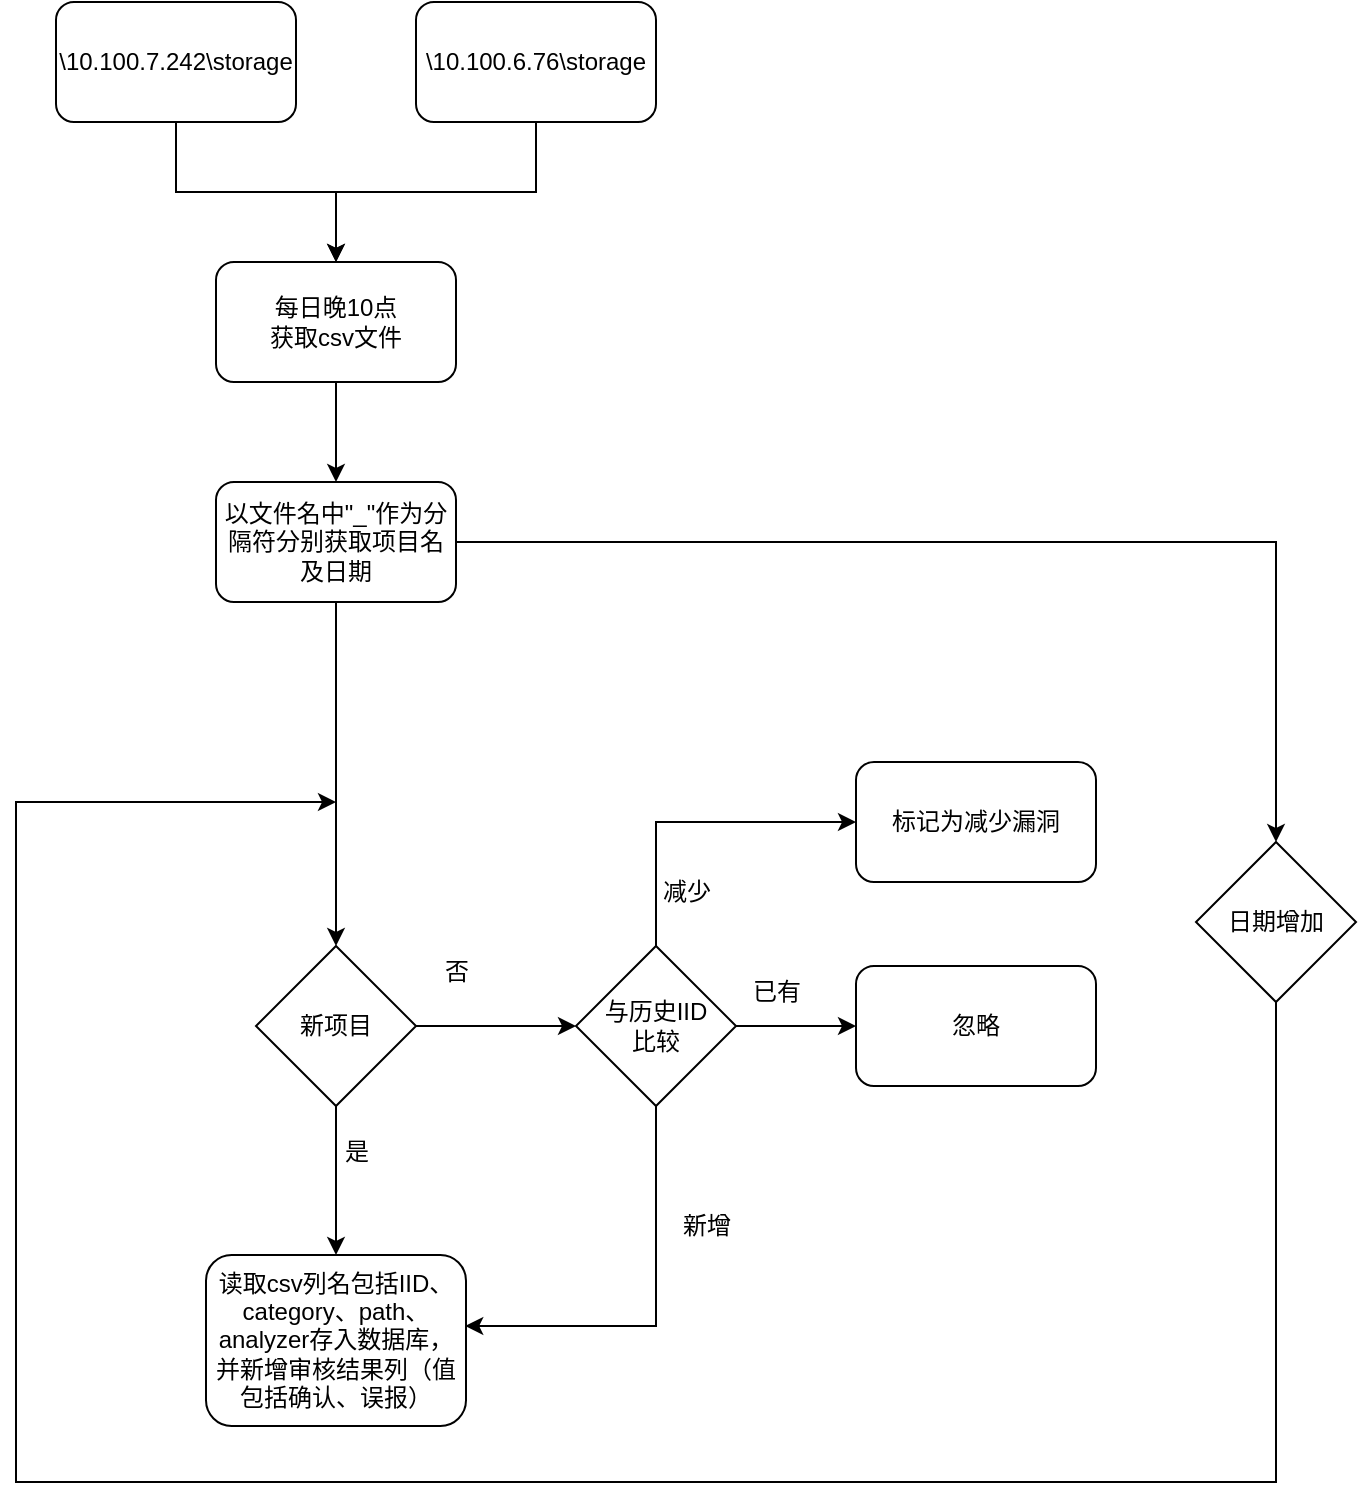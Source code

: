 <mxfile version="24.0.5" type="github">
  <diagram name="第 1 页" id="HTj6zAclL5rWXVOb5opd">
    <mxGraphModel dx="1562" dy="818" grid="1" gridSize="10" guides="1" tooltips="1" connect="1" arrows="1" fold="1" page="1" pageScale="1" pageWidth="827" pageHeight="1169" math="0" shadow="0">
      <root>
        <mxCell id="0" />
        <mxCell id="1" parent="0" />
        <mxCell id="NqOp-JE2sCSPgDlB_6xQ-30" style="edgeStyle=orthogonalEdgeStyle;rounded=0;orthogonalLoop=1;jettySize=auto;html=1;entryX=0.5;entryY=0;entryDx=0;entryDy=0;" edge="1" parent="1" source="NqOp-JE2sCSPgDlB_6xQ-1" target="NqOp-JE2sCSPgDlB_6xQ-3">
          <mxGeometry relative="1" as="geometry" />
        </mxCell>
        <mxCell id="NqOp-JE2sCSPgDlB_6xQ-1" value="\\10.100.7.242\storage" style="rounded=1;whiteSpace=wrap;html=1;" vertex="1" parent="1">
          <mxGeometry x="140" y="20" width="120" height="60" as="geometry" />
        </mxCell>
        <mxCell id="NqOp-JE2sCSPgDlB_6xQ-29" style="edgeStyle=orthogonalEdgeStyle;rounded=0;orthogonalLoop=1;jettySize=auto;html=1;" edge="1" parent="1" source="NqOp-JE2sCSPgDlB_6xQ-2" target="NqOp-JE2sCSPgDlB_6xQ-3">
          <mxGeometry relative="1" as="geometry" />
        </mxCell>
        <mxCell id="NqOp-JE2sCSPgDlB_6xQ-2" value="\\10.100.6.76\storage" style="rounded=1;whiteSpace=wrap;html=1;" vertex="1" parent="1">
          <mxGeometry x="320" y="20" width="120" height="60" as="geometry" />
        </mxCell>
        <mxCell id="NqOp-JE2sCSPgDlB_6xQ-32" value="" style="edgeStyle=orthogonalEdgeStyle;rounded=0;orthogonalLoop=1;jettySize=auto;html=1;" edge="1" parent="1" source="NqOp-JE2sCSPgDlB_6xQ-3" target="NqOp-JE2sCSPgDlB_6xQ-31">
          <mxGeometry relative="1" as="geometry" />
        </mxCell>
        <mxCell id="NqOp-JE2sCSPgDlB_6xQ-3" value="每日晚10点&lt;div&gt;获取csv文件&lt;/div&gt;" style="rounded=1;whiteSpace=wrap;html=1;" vertex="1" parent="1">
          <mxGeometry x="220" y="150" width="120" height="60" as="geometry" />
        </mxCell>
        <mxCell id="NqOp-JE2sCSPgDlB_6xQ-10" value="" style="edgeStyle=orthogonalEdgeStyle;rounded=0;orthogonalLoop=1;jettySize=auto;html=1;" edge="1" parent="1" source="NqOp-JE2sCSPgDlB_6xQ-5" target="NqOp-JE2sCSPgDlB_6xQ-6">
          <mxGeometry relative="1" as="geometry" />
        </mxCell>
        <mxCell id="NqOp-JE2sCSPgDlB_6xQ-14" value="" style="edgeStyle=orthogonalEdgeStyle;rounded=0;orthogonalLoop=1;jettySize=auto;html=1;" edge="1" parent="1" source="NqOp-JE2sCSPgDlB_6xQ-5" target="NqOp-JE2sCSPgDlB_6xQ-13">
          <mxGeometry relative="1" as="geometry" />
        </mxCell>
        <mxCell id="NqOp-JE2sCSPgDlB_6xQ-5" value="新项目" style="rhombus;whiteSpace=wrap;html=1;" vertex="1" parent="1">
          <mxGeometry x="240" y="492" width="80" height="80" as="geometry" />
        </mxCell>
        <mxCell id="NqOp-JE2sCSPgDlB_6xQ-6" value="读取csv列名包括IID、category、path、analyzer存入数据库，并新增审核结果列（值包括确认、误报）" style="rounded=1;whiteSpace=wrap;html=1;" vertex="1" parent="1">
          <mxGeometry x="215" y="646.5" width="130" height="85.5" as="geometry" />
        </mxCell>
        <mxCell id="NqOp-JE2sCSPgDlB_6xQ-11" value="是" style="text;html=1;align=center;verticalAlign=middle;resizable=0;points=[];autosize=1;strokeColor=none;fillColor=none;" vertex="1" parent="1">
          <mxGeometry x="270" y="580" width="40" height="30" as="geometry" />
        </mxCell>
        <mxCell id="NqOp-JE2sCSPgDlB_6xQ-12" value="否" style="text;html=1;align=center;verticalAlign=middle;resizable=0;points=[];autosize=1;strokeColor=none;fillColor=none;" vertex="1" parent="1">
          <mxGeometry x="320" y="490" width="40" height="30" as="geometry" />
        </mxCell>
        <mxCell id="NqOp-JE2sCSPgDlB_6xQ-18" value="" style="edgeStyle=orthogonalEdgeStyle;rounded=0;orthogonalLoop=1;jettySize=auto;html=1;" edge="1" parent="1" source="NqOp-JE2sCSPgDlB_6xQ-13" target="NqOp-JE2sCSPgDlB_6xQ-17">
          <mxGeometry relative="1" as="geometry" />
        </mxCell>
        <mxCell id="NqOp-JE2sCSPgDlB_6xQ-20" value="" style="edgeStyle=orthogonalEdgeStyle;rounded=0;orthogonalLoop=1;jettySize=auto;html=1;entryX=0.997;entryY=0.415;entryDx=0;entryDy=0;entryPerimeter=0;" edge="1" parent="1" source="NqOp-JE2sCSPgDlB_6xQ-13" target="NqOp-JE2sCSPgDlB_6xQ-6">
          <mxGeometry relative="1" as="geometry">
            <mxPoint x="440" y="662" as="targetPoint" />
            <Array as="points">
              <mxPoint x="440" y="682" />
            </Array>
          </mxGeometry>
        </mxCell>
        <mxCell id="NqOp-JE2sCSPgDlB_6xQ-23" style="edgeStyle=orthogonalEdgeStyle;rounded=0;orthogonalLoop=1;jettySize=auto;html=1;entryX=0;entryY=0.5;entryDx=0;entryDy=0;" edge="1" parent="1" source="NqOp-JE2sCSPgDlB_6xQ-13" target="NqOp-JE2sCSPgDlB_6xQ-21">
          <mxGeometry relative="1" as="geometry">
            <mxPoint x="540" y="350" as="targetPoint" />
            <Array as="points">
              <mxPoint x="440" y="430" />
            </Array>
          </mxGeometry>
        </mxCell>
        <mxCell id="NqOp-JE2sCSPgDlB_6xQ-13" value="与历史IID&lt;div&gt;比较&lt;/div&gt;" style="rhombus;whiteSpace=wrap;html=1;" vertex="1" parent="1">
          <mxGeometry x="400" y="492" width="80" height="80" as="geometry" />
        </mxCell>
        <mxCell id="NqOp-JE2sCSPgDlB_6xQ-17" value="忽略" style="rounded=1;whiteSpace=wrap;html=1;" vertex="1" parent="1">
          <mxGeometry x="540" y="502" width="120" height="60" as="geometry" />
        </mxCell>
        <mxCell id="NqOp-JE2sCSPgDlB_6xQ-21" value="标记为减少漏洞" style="rounded=1;whiteSpace=wrap;html=1;" vertex="1" parent="1">
          <mxGeometry x="540" y="400" width="120" height="60" as="geometry" />
        </mxCell>
        <mxCell id="NqOp-JE2sCSPgDlB_6xQ-24" value="减少" style="text;html=1;align=center;verticalAlign=middle;resizable=0;points=[];autosize=1;strokeColor=none;fillColor=none;" vertex="1" parent="1">
          <mxGeometry x="430" y="450" width="50" height="30" as="geometry" />
        </mxCell>
        <mxCell id="NqOp-JE2sCSPgDlB_6xQ-25" value="已有" style="text;html=1;align=center;verticalAlign=middle;resizable=0;points=[];autosize=1;strokeColor=none;fillColor=none;" vertex="1" parent="1">
          <mxGeometry x="475" y="500" width="50" height="30" as="geometry" />
        </mxCell>
        <mxCell id="NqOp-JE2sCSPgDlB_6xQ-26" value="新增" style="text;html=1;align=center;verticalAlign=middle;resizable=0;points=[];autosize=1;strokeColor=none;fillColor=none;" vertex="1" parent="1">
          <mxGeometry x="440" y="616.5" width="50" height="30" as="geometry" />
        </mxCell>
        <mxCell id="NqOp-JE2sCSPgDlB_6xQ-33" value="" style="edgeStyle=orthogonalEdgeStyle;rounded=0;orthogonalLoop=1;jettySize=auto;html=1;" edge="1" parent="1" source="NqOp-JE2sCSPgDlB_6xQ-31" target="NqOp-JE2sCSPgDlB_6xQ-5">
          <mxGeometry relative="1" as="geometry" />
        </mxCell>
        <mxCell id="NqOp-JE2sCSPgDlB_6xQ-44" style="edgeStyle=orthogonalEdgeStyle;rounded=0;orthogonalLoop=1;jettySize=auto;html=1;entryX=0.5;entryY=0;entryDx=0;entryDy=0;" edge="1" parent="1" source="NqOp-JE2sCSPgDlB_6xQ-31" target="NqOp-JE2sCSPgDlB_6xQ-38">
          <mxGeometry relative="1" as="geometry" />
        </mxCell>
        <mxCell id="NqOp-JE2sCSPgDlB_6xQ-31" value="以文件名中&quot;_&quot;作为分隔符分别获取项目名及日期" style="whiteSpace=wrap;html=1;rounded=1;" vertex="1" parent="1">
          <mxGeometry x="220" y="260" width="120" height="60" as="geometry" />
        </mxCell>
        <mxCell id="NqOp-JE2sCSPgDlB_6xQ-45" style="edgeStyle=orthogonalEdgeStyle;rounded=0;orthogonalLoop=1;jettySize=auto;html=1;exitX=0.5;exitY=1;exitDx=0;exitDy=0;" edge="1" parent="1" source="NqOp-JE2sCSPgDlB_6xQ-38">
          <mxGeometry relative="1" as="geometry">
            <mxPoint x="710" y="520" as="sourcePoint" />
            <mxPoint x="280" y="420" as="targetPoint" />
            <Array as="points">
              <mxPoint x="750" y="760" />
              <mxPoint x="120" y="760" />
              <mxPoint x="120" y="420" />
            </Array>
          </mxGeometry>
        </mxCell>
        <mxCell id="NqOp-JE2sCSPgDlB_6xQ-38" value="日期增加" style="rhombus;whiteSpace=wrap;html=1;" vertex="1" parent="1">
          <mxGeometry x="710" y="440" width="80" height="80" as="geometry" />
        </mxCell>
      </root>
    </mxGraphModel>
  </diagram>
</mxfile>
